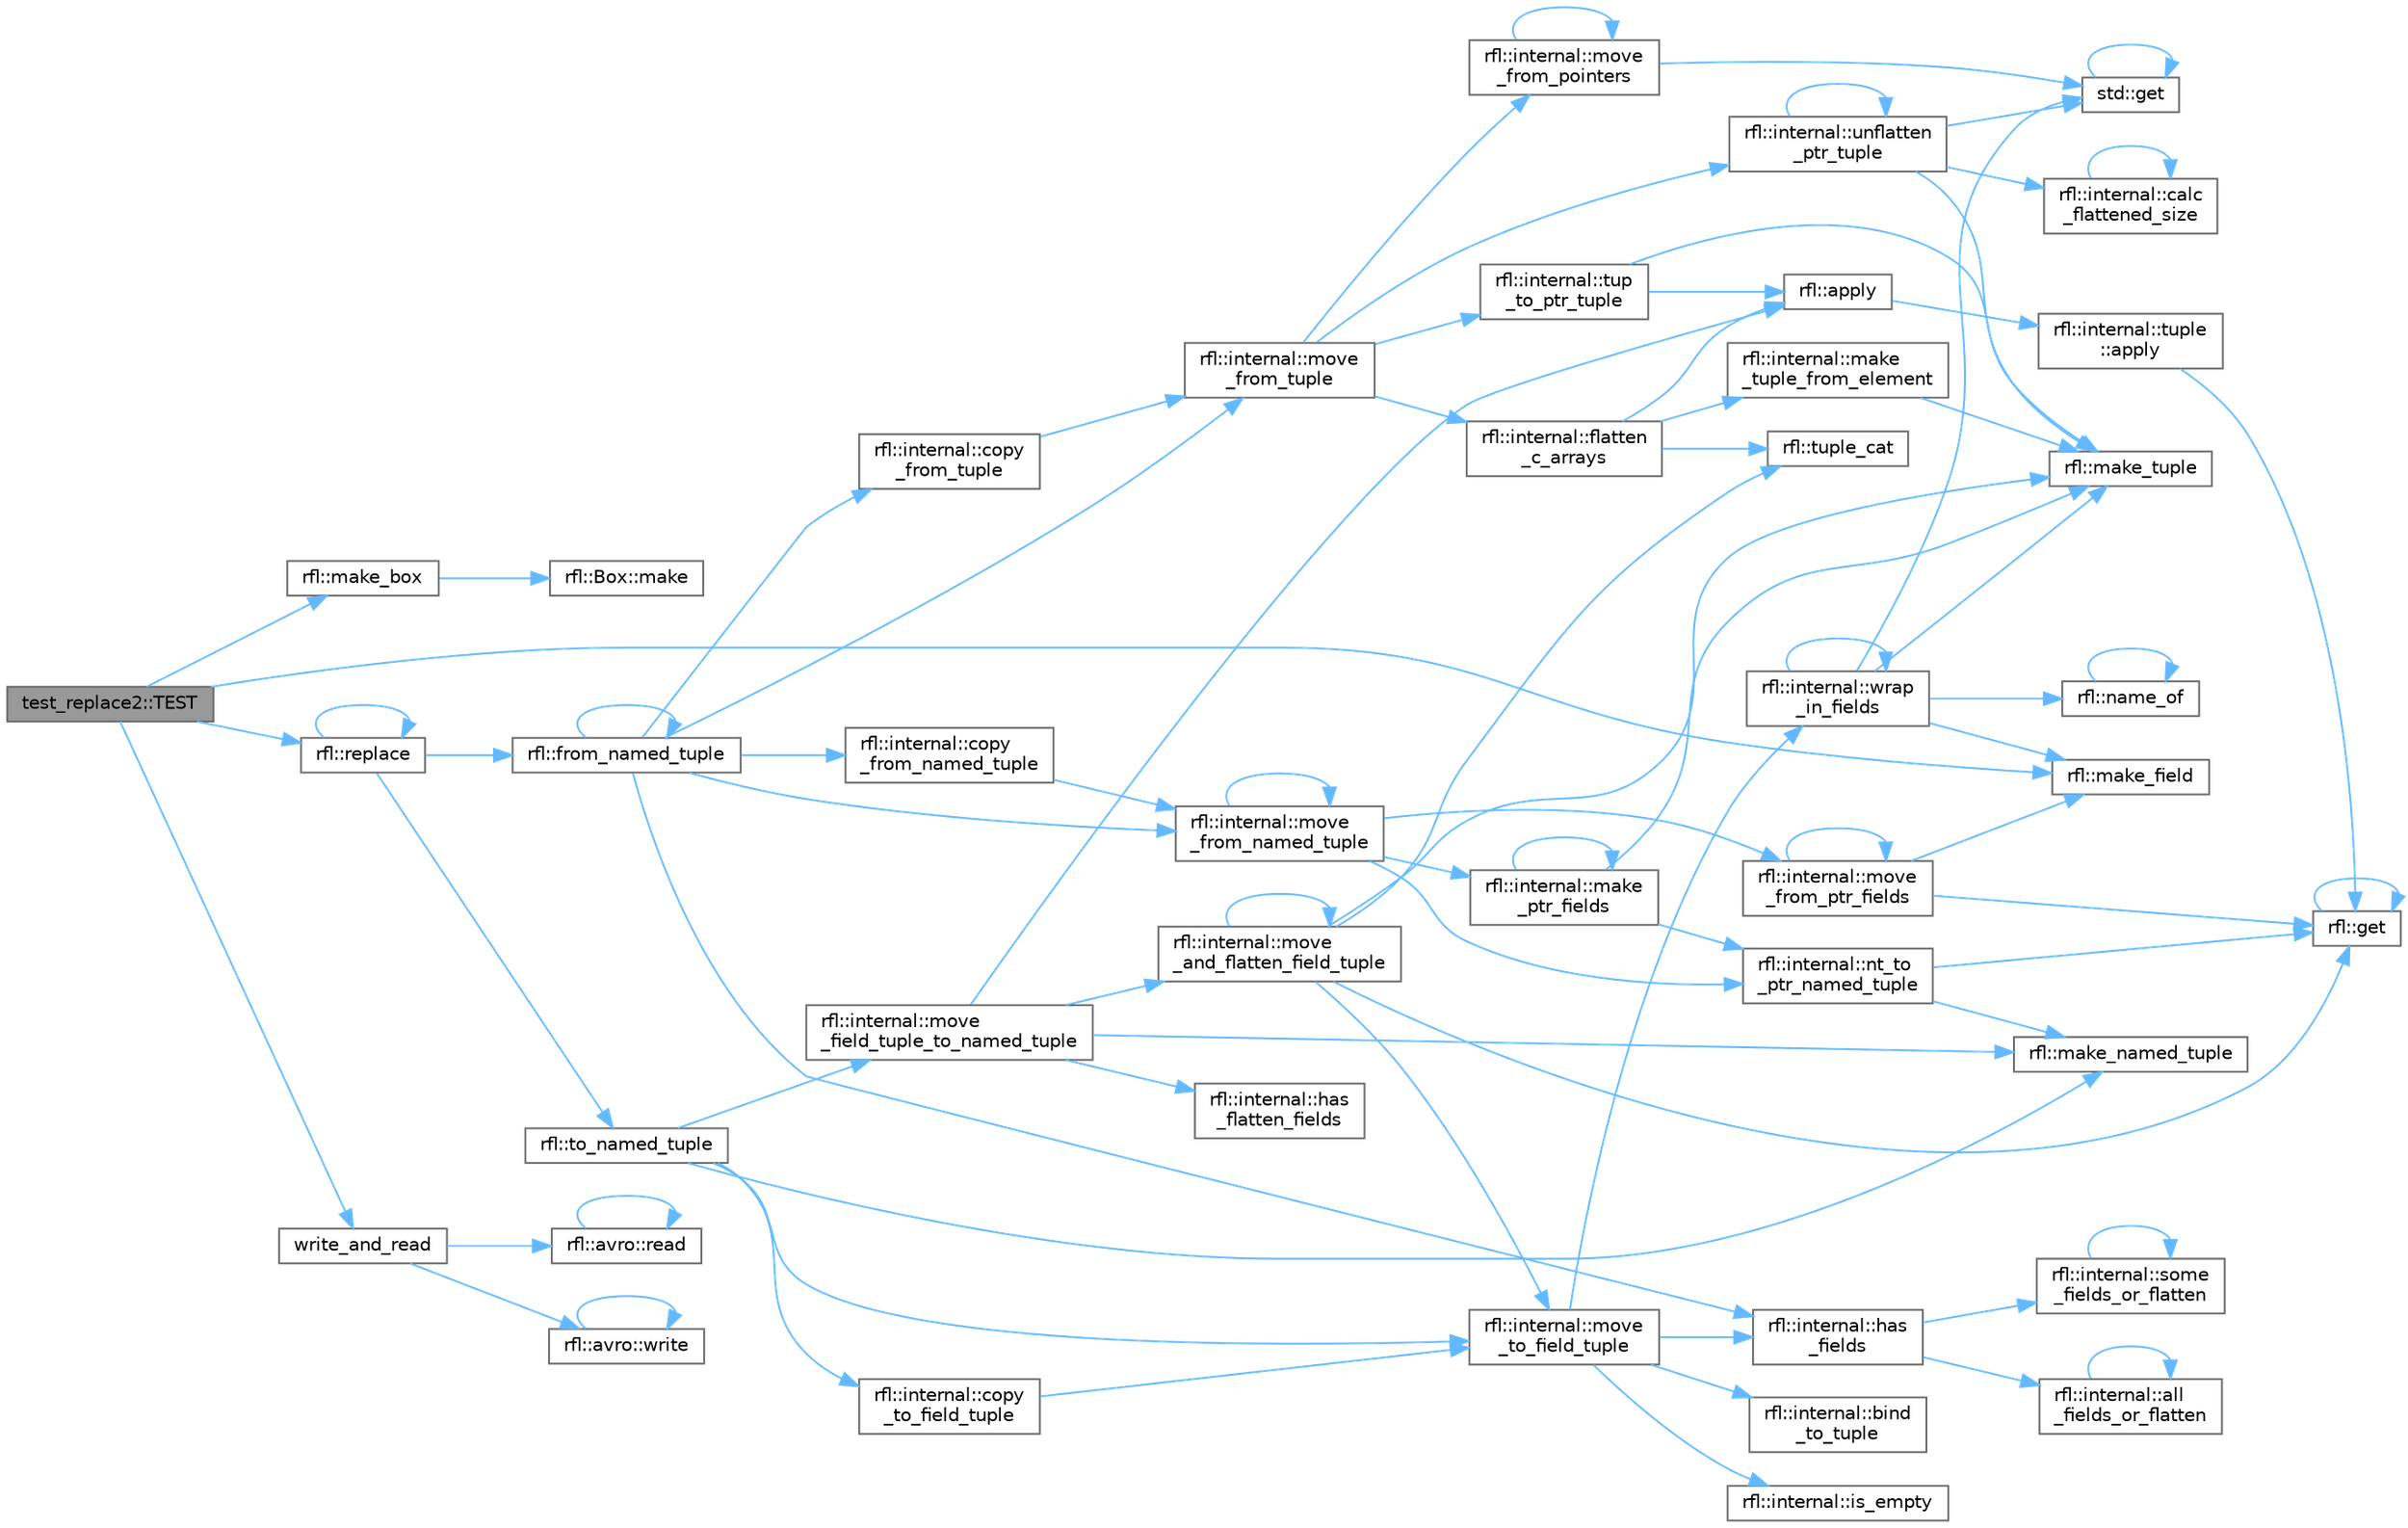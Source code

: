 digraph "test_replace2::TEST"
{
 // LATEX_PDF_SIZE
  bgcolor="transparent";
  edge [fontname=Helvetica,fontsize=10,labelfontname=Helvetica,labelfontsize=10];
  node [fontname=Helvetica,fontsize=10,shape=box,height=0.2,width=0.4];
  rankdir="LR";
  Node1 [id="Node000001",label="test_replace2::TEST",height=0.2,width=0.4,color="gray40", fillcolor="grey60", style="filled", fontcolor="black",tooltip=" "];
  Node1 -> Node2 [id="edge82_Node000001_Node000002",color="steelblue1",style="solid",tooltip=" "];
  Node2 [id="Node000002",label="rfl::make_box",height=0.2,width=0.4,color="grey40", fillcolor="white", style="filled",URL="$namespacerfl.html#abe491c0b107ed7c5e2c8baaf1a116b01",tooltip="Generates a new Ref<T>."];
  Node2 -> Node3 [id="edge83_Node000002_Node000003",color="steelblue1",style="solid",tooltip=" "];
  Node3 [id="Node000003",label="rfl::Box::make",height=0.2,width=0.4,color="grey40", fillcolor="white", style="filled",URL="$classrfl_1_1_box.html#a00858ba6bc2b8eee5fb8117d29be3924",tooltip=" "];
  Node1 -> Node4 [id="edge84_Node000001_Node000004",color="steelblue1",style="solid",tooltip=" "];
  Node4 [id="Node000004",label="rfl::make_field",height=0.2,width=0.4,color="grey40", fillcolor="white", style="filled",URL="$namespacerfl.html#afb5f68a22d5b6a42a5b4477c35559ce9",tooltip=" "];
  Node1 -> Node5 [id="edge85_Node000001_Node000005",color="steelblue1",style="solid",tooltip=" "];
  Node5 [id="Node000005",label="rfl::replace",height=0.2,width=0.4,color="grey40", fillcolor="white", style="filled",URL="$namespacerfl.html#ac4bd3c990469707252d797a9d81a3680",tooltip=" "];
  Node5 -> Node6 [id="edge86_Node000005_Node000006",color="steelblue1",style="solid",tooltip=" "];
  Node6 [id="Node000006",label="rfl::from_named_tuple",height=0.2,width=0.4,color="grey40", fillcolor="white", style="filled",URL="$namespacerfl.html#a5acb20e6bf6611a2a9f26931513b29f7",tooltip="Generates the struct T from a named tuple."];
  Node6 -> Node7 [id="edge87_Node000006_Node000007",color="steelblue1",style="solid",tooltip=" "];
  Node7 [id="Node000007",label="rfl::internal::copy\l_from_named_tuple",height=0.2,width=0.4,color="grey40", fillcolor="white", style="filled",URL="$namespacerfl_1_1internal.html#ab3bd6885f048d2dd9270744a69ab474b",tooltip=" "];
  Node7 -> Node8 [id="edge88_Node000007_Node000008",color="steelblue1",style="solid",tooltip=" "];
  Node8 [id="Node000008",label="rfl::internal::move\l_from_named_tuple",height=0.2,width=0.4,color="grey40", fillcolor="white", style="filled",URL="$namespacerfl_1_1internal.html#ab32dd6fffdd61ee4235ef38c202990c4",tooltip=" "];
  Node8 -> Node9 [id="edge89_Node000008_Node000009",color="steelblue1",style="solid",tooltip=" "];
  Node9 [id="Node000009",label="rfl::internal::make\l_ptr_fields",height=0.2,width=0.4,color="grey40", fillcolor="white", style="filled",URL="$namespacerfl_1_1internal.html#acab75218f966cc941905524aedb58c02",tooltip=" "];
  Node9 -> Node9 [id="edge90_Node000009_Node000009",color="steelblue1",style="solid",tooltip=" "];
  Node9 -> Node10 [id="edge91_Node000009_Node000010",color="steelblue1",style="solid",tooltip=" "];
  Node10 [id="Node000010",label="rfl::make_tuple",height=0.2,width=0.4,color="grey40", fillcolor="white", style="filled",URL="$namespacerfl.html#ac71a9ec8b4d8fd347719083ec38c00f9",tooltip=" "];
  Node9 -> Node11 [id="edge92_Node000009_Node000011",color="steelblue1",style="solid",tooltip=" "];
  Node11 [id="Node000011",label="rfl::internal::nt_to\l_ptr_named_tuple",height=0.2,width=0.4,color="grey40", fillcolor="white", style="filled",URL="$namespacerfl_1_1internal.html#a444ef522c6d66572aa5cd3ccde829885",tooltip=" "];
  Node11 -> Node12 [id="edge93_Node000011_Node000012",color="steelblue1",style="solid",tooltip=" "];
  Node12 [id="Node000012",label="rfl::get",height=0.2,width=0.4,color="grey40", fillcolor="white", style="filled",URL="$namespacerfl.html#ac379420409251e5a3c0bea4a701daf0a",tooltip="Gets a field by index."];
  Node12 -> Node12 [id="edge94_Node000012_Node000012",color="steelblue1",style="solid",tooltip=" "];
  Node11 -> Node13 [id="edge95_Node000011_Node000013",color="steelblue1",style="solid",tooltip=" "];
  Node13 [id="Node000013",label="rfl::make_named_tuple",height=0.2,width=0.4,color="grey40", fillcolor="white", style="filled",URL="$namespacerfl.html#a19523aa875e6c36af474a97f28ed4002",tooltip="Explicit overload for creating empty named tuples."];
  Node8 -> Node8 [id="edge96_Node000008_Node000008",color="steelblue1",style="solid",tooltip=" "];
  Node8 -> Node14 [id="edge97_Node000008_Node000014",color="steelblue1",style="solid",tooltip=" "];
  Node14 [id="Node000014",label="rfl::internal::move\l_from_ptr_fields",height=0.2,width=0.4,color="grey40", fillcolor="white", style="filled",URL="$namespacerfl_1_1internal.html#a03c1925837f521514ca0ea0fbe67d70e",tooltip=" "];
  Node14 -> Node12 [id="edge98_Node000014_Node000012",color="steelblue1",style="solid",tooltip=" "];
  Node14 -> Node4 [id="edge99_Node000014_Node000004",color="steelblue1",style="solid",tooltip=" "];
  Node14 -> Node14 [id="edge100_Node000014_Node000014",color="steelblue1",style="solid",tooltip=" "];
  Node8 -> Node11 [id="edge101_Node000008_Node000011",color="steelblue1",style="solid",tooltip=" "];
  Node6 -> Node15 [id="edge102_Node000006_Node000015",color="steelblue1",style="solid",tooltip=" "];
  Node15 [id="Node000015",label="rfl::internal::copy\l_from_tuple",height=0.2,width=0.4,color="grey40", fillcolor="white", style="filled",URL="$namespacerfl_1_1internal.html#abce9ff0c0618bc65381a2aed73229b55",tooltip=" "];
  Node15 -> Node16 [id="edge103_Node000015_Node000016",color="steelblue1",style="solid",tooltip=" "];
  Node16 [id="Node000016",label="rfl::internal::move\l_from_tuple",height=0.2,width=0.4,color="grey40", fillcolor="white", style="filled",URL="$namespacerfl_1_1internal.html#aa58e4e2d4ccf232ed60b5bea51401016",tooltip=" "];
  Node16 -> Node17 [id="edge104_Node000016_Node000017",color="steelblue1",style="solid",tooltip=" "];
  Node17 [id="Node000017",label="rfl::internal::flatten\l_c_arrays",height=0.2,width=0.4,color="grey40", fillcolor="white", style="filled",URL="$namespacerfl_1_1internal.html#a4dbe8a580a54b7cfff0344890e6392c1",tooltip=" "];
  Node17 -> Node18 [id="edge105_Node000017_Node000018",color="steelblue1",style="solid",tooltip=" "];
  Node18 [id="Node000018",label="rfl::apply",height=0.2,width=0.4,color="grey40", fillcolor="white", style="filled",URL="$namespacerfl.html#aaa94742afd7fde0d6d6cc59ae6d92989",tooltip=" "];
  Node18 -> Node19 [id="edge106_Node000018_Node000019",color="steelblue1",style="solid",tooltip=" "];
  Node19 [id="Node000019",label="rfl::internal::tuple\l::apply",height=0.2,width=0.4,color="grey40", fillcolor="white", style="filled",URL="$namespacerfl_1_1internal_1_1tuple.html#a5fe21ddba2943f200bc6c6e4d8d34e54",tooltip=" "];
  Node19 -> Node12 [id="edge107_Node000019_Node000012",color="steelblue1",style="solid",tooltip=" "];
  Node17 -> Node20 [id="edge108_Node000017_Node000020",color="steelblue1",style="solid",tooltip=" "];
  Node20 [id="Node000020",label="rfl::internal::make\l_tuple_from_element",height=0.2,width=0.4,color="grey40", fillcolor="white", style="filled",URL="$namespacerfl_1_1internal.html#abdf5e2782f11539609e4a3c769c48cd2",tooltip=" "];
  Node20 -> Node10 [id="edge109_Node000020_Node000010",color="steelblue1",style="solid",tooltip=" "];
  Node17 -> Node21 [id="edge110_Node000017_Node000021",color="steelblue1",style="solid",tooltip=" "];
  Node21 [id="Node000021",label="rfl::tuple_cat",height=0.2,width=0.4,color="grey40", fillcolor="white", style="filled",URL="$namespacerfl.html#ad4738e8acd2a03b1b2b01c6caa6b27e9",tooltip=" "];
  Node16 -> Node22 [id="edge111_Node000016_Node000022",color="steelblue1",style="solid",tooltip=" "];
  Node22 [id="Node000022",label="rfl::internal::move\l_from_pointers",height=0.2,width=0.4,color="grey40", fillcolor="white", style="filled",URL="$namespacerfl_1_1internal.html#ace41c57eb82cbceca911725521ec6eff",tooltip=" "];
  Node22 -> Node23 [id="edge112_Node000022_Node000023",color="steelblue1",style="solid",tooltip=" "];
  Node23 [id="Node000023",label="std::get",height=0.2,width=0.4,color="grey40", fillcolor="white", style="filled",URL="$namespacestd.html#aae41d8280b7ccc3f0e0a0be2dab21c8f",tooltip="Gets an element by index."];
  Node23 -> Node23 [id="edge113_Node000023_Node000023",color="steelblue1",style="solid",tooltip=" "];
  Node22 -> Node22 [id="edge114_Node000022_Node000022",color="steelblue1",style="solid",tooltip=" "];
  Node16 -> Node24 [id="edge115_Node000016_Node000024",color="steelblue1",style="solid",tooltip=" "];
  Node24 [id="Node000024",label="rfl::internal::tup\l_to_ptr_tuple",height=0.2,width=0.4,color="grey40", fillcolor="white", style="filled",URL="$namespacerfl_1_1internal.html#a6dffe4ba803a8738d1627a1037a5cd20",tooltip=" "];
  Node24 -> Node18 [id="edge116_Node000024_Node000018",color="steelblue1",style="solid",tooltip=" "];
  Node24 -> Node10 [id="edge117_Node000024_Node000010",color="steelblue1",style="solid",tooltip=" "];
  Node16 -> Node25 [id="edge118_Node000016_Node000025",color="steelblue1",style="solid",tooltip=" "];
  Node25 [id="Node000025",label="rfl::internal::unflatten\l_ptr_tuple",height=0.2,width=0.4,color="grey40", fillcolor="white", style="filled",URL="$namespacerfl_1_1internal.html#a85ffc3e445fc4ada6bfb09252d6dfc10",tooltip=" "];
  Node25 -> Node26 [id="edge119_Node000025_Node000026",color="steelblue1",style="solid",tooltip=" "];
  Node26 [id="Node000026",label="rfl::internal::calc\l_flattened_size",height=0.2,width=0.4,color="grey40", fillcolor="white", style="filled",URL="$namespacerfl_1_1internal.html#aeafc3ac45eed08b93136a6cee55e2c2a",tooltip=" "];
  Node26 -> Node26 [id="edge120_Node000026_Node000026",color="steelblue1",style="solid",tooltip=" "];
  Node25 -> Node23 [id="edge121_Node000025_Node000023",color="steelblue1",style="solid",tooltip=" "];
  Node25 -> Node10 [id="edge122_Node000025_Node000010",color="steelblue1",style="solid",tooltip=" "];
  Node25 -> Node25 [id="edge123_Node000025_Node000025",color="steelblue1",style="solid",tooltip=" "];
  Node6 -> Node6 [id="edge124_Node000006_Node000006",color="steelblue1",style="solid",tooltip=" "];
  Node6 -> Node27 [id="edge125_Node000006_Node000027",color="steelblue1",style="solid",tooltip=" "];
  Node27 [id="Node000027",label="rfl::internal::has\l_fields",height=0.2,width=0.4,color="grey40", fillcolor="white", style="filled",URL="$namespacerfl_1_1internal.html#a4bf6ff2224c907a5df21f524e650fd17",tooltip=" "];
  Node27 -> Node28 [id="edge126_Node000027_Node000028",color="steelblue1",style="solid",tooltip=" "];
  Node28 [id="Node000028",label="rfl::internal::all\l_fields_or_flatten",height=0.2,width=0.4,color="grey40", fillcolor="white", style="filled",URL="$namespacerfl_1_1internal.html#a012b9c8f5d6103eb084598eca9f9f631",tooltip=" "];
  Node28 -> Node28 [id="edge127_Node000028_Node000028",color="steelblue1",style="solid",tooltip=" "];
  Node27 -> Node29 [id="edge128_Node000027_Node000029",color="steelblue1",style="solid",tooltip=" "];
  Node29 [id="Node000029",label="rfl::internal::some\l_fields_or_flatten",height=0.2,width=0.4,color="grey40", fillcolor="white", style="filled",URL="$namespacerfl_1_1internal.html#a71c929c1a514d827549eb15d4355de92",tooltip=" "];
  Node29 -> Node29 [id="edge129_Node000029_Node000029",color="steelblue1",style="solid",tooltip=" "];
  Node6 -> Node8 [id="edge130_Node000006_Node000008",color="steelblue1",style="solid",tooltip=" "];
  Node6 -> Node16 [id="edge131_Node000006_Node000016",color="steelblue1",style="solid",tooltip=" "];
  Node5 -> Node5 [id="edge132_Node000005_Node000005",color="steelblue1",style="solid",tooltip=" "];
  Node5 -> Node30 [id="edge133_Node000005_Node000030",color="steelblue1",style="solid",tooltip=" "];
  Node30 [id="Node000030",label="rfl::to_named_tuple",height=0.2,width=0.4,color="grey40", fillcolor="white", style="filled",URL="$namespacerfl.html#a7d112596ec25825815ee5b2cae093110",tooltip=" "];
  Node30 -> Node31 [id="edge134_Node000030_Node000031",color="steelblue1",style="solid",tooltip=" "];
  Node31 [id="Node000031",label="rfl::internal::copy\l_to_field_tuple",height=0.2,width=0.4,color="grey40", fillcolor="white", style="filled",URL="$namespacerfl_1_1internal.html#a46cd2d50b0559636f35a90dcc4208f1a",tooltip=" "];
  Node31 -> Node32 [id="edge135_Node000031_Node000032",color="steelblue1",style="solid",tooltip=" "];
  Node32 [id="Node000032",label="rfl::internal::move\l_to_field_tuple",height=0.2,width=0.4,color="grey40", fillcolor="white", style="filled",URL="$namespacerfl_1_1internal.html#aeafe6541ca2d6733d59118ea9657d465",tooltip=" "];
  Node32 -> Node33 [id="edge136_Node000032_Node000033",color="steelblue1",style="solid",tooltip=" "];
  Node33 [id="Node000033",label="rfl::internal::bind\l_to_tuple",height=0.2,width=0.4,color="grey40", fillcolor="white", style="filled",URL="$namespacerfl_1_1internal.html#aaccfbbd07ded0a84498cea052cb3d443",tooltip=" "];
  Node32 -> Node27 [id="edge137_Node000032_Node000027",color="steelblue1",style="solid",tooltip=" "];
  Node32 -> Node34 [id="edge138_Node000032_Node000034",color="steelblue1",style="solid",tooltip=" "];
  Node34 [id="Node000034",label="rfl::internal::is_empty",height=0.2,width=0.4,color="grey40", fillcolor="white", style="filled",URL="$namespacerfl_1_1internal.html#a818161434e9e7892d403a7c92d7268fe",tooltip=" "];
  Node32 -> Node35 [id="edge139_Node000032_Node000035",color="steelblue1",style="solid",tooltip=" "];
  Node35 [id="Node000035",label="rfl::internal::wrap\l_in_fields",height=0.2,width=0.4,color="grey40", fillcolor="white", style="filled",URL="$namespacerfl_1_1internal.html#a75a4f615c45abce17e710e72514498d7",tooltip=" "];
  Node35 -> Node23 [id="edge140_Node000035_Node000023",color="steelblue1",style="solid",tooltip=" "];
  Node35 -> Node4 [id="edge141_Node000035_Node000004",color="steelblue1",style="solid",tooltip=" "];
  Node35 -> Node10 [id="edge142_Node000035_Node000010",color="steelblue1",style="solid",tooltip=" "];
  Node35 -> Node36 [id="edge143_Node000035_Node000036",color="steelblue1",style="solid",tooltip=" "];
  Node36 [id="Node000036",label="rfl::name_of",height=0.2,width=0.4,color="grey40", fillcolor="white", style="filled",URL="$namespacerfl.html#a90efd0c5575582354c25333fa30a8013",tooltip="Helper function to retrieve a name at compile time."];
  Node36 -> Node36 [id="edge144_Node000036_Node000036",color="steelblue1",style="solid",tooltip=" "];
  Node35 -> Node35 [id="edge145_Node000035_Node000035",color="steelblue1",style="solid",tooltip=" "];
  Node30 -> Node13 [id="edge146_Node000030_Node000013",color="steelblue1",style="solid",tooltip=" "];
  Node30 -> Node37 [id="edge147_Node000030_Node000037",color="steelblue1",style="solid",tooltip=" "];
  Node37 [id="Node000037",label="rfl::internal::move\l_field_tuple_to_named_tuple",height=0.2,width=0.4,color="grey40", fillcolor="white", style="filled",URL="$namespacerfl_1_1internal.html#ac9de9bd1edbac39d2cd1373bf84b9869",tooltip=" "];
  Node37 -> Node18 [id="edge148_Node000037_Node000018",color="steelblue1",style="solid",tooltip=" "];
  Node37 -> Node38 [id="edge149_Node000037_Node000038",color="steelblue1",style="solid",tooltip=" "];
  Node38 [id="Node000038",label="rfl::internal::has\l_flatten_fields",height=0.2,width=0.4,color="grey40", fillcolor="white", style="filled",URL="$namespacerfl_1_1internal.html#a60f5d02505f61eabff343c2f5e9c7dbe",tooltip=" "];
  Node37 -> Node13 [id="edge150_Node000037_Node000013",color="steelblue1",style="solid",tooltip=" "];
  Node37 -> Node39 [id="edge151_Node000037_Node000039",color="steelblue1",style="solid",tooltip=" "];
  Node39 [id="Node000039",label="rfl::internal::move\l_and_flatten_field_tuple",height=0.2,width=0.4,color="grey40", fillcolor="white", style="filled",URL="$namespacerfl_1_1internal.html#a2fabc9931d7056ee512c49678deb9505",tooltip=" "];
  Node39 -> Node12 [id="edge152_Node000039_Node000012",color="steelblue1",style="solid",tooltip=" "];
  Node39 -> Node10 [id="edge153_Node000039_Node000010",color="steelblue1",style="solid",tooltip=" "];
  Node39 -> Node39 [id="edge154_Node000039_Node000039",color="steelblue1",style="solid",tooltip=" "];
  Node39 -> Node32 [id="edge155_Node000039_Node000032",color="steelblue1",style="solid",tooltip=" "];
  Node39 -> Node21 [id="edge156_Node000039_Node000021",color="steelblue1",style="solid",tooltip=" "];
  Node30 -> Node32 [id="edge157_Node000030_Node000032",color="steelblue1",style="solid",tooltip=" "];
  Node1 -> Node40 [id="edge158_Node000001_Node000040",color="steelblue1",style="solid",tooltip=" "];
  Node40 [id="Node000040",label="write_and_read",height=0.2,width=0.4,color="grey40", fillcolor="white", style="filled",URL="$avro_2write__and__read_8hpp.html#afbf9dc00f8e3fd7cabcd088b57e4e638",tooltip=" "];
  Node40 -> Node41 [id="edge159_Node000040_Node000041",color="steelblue1",style="solid",tooltip=" "];
  Node41 [id="Node000041",label="rfl::avro::read",height=0.2,width=0.4,color="grey40", fillcolor="white", style="filled",URL="$namespacerfl_1_1avro.html#aea11cfdc519efbaee04bd766ce499db1",tooltip="Parses an object from a AVRO var."];
  Node41 -> Node41 [id="edge160_Node000041_Node000041",color="steelblue1",style="solid",tooltip=" "];
  Node40 -> Node42 [id="edge161_Node000040_Node000042",color="steelblue1",style="solid",tooltip=" "];
  Node42 [id="Node000042",label="rfl::avro::write",height=0.2,width=0.4,color="grey40", fillcolor="white", style="filled",URL="$namespacerfl_1_1avro.html#a35363ef7356277226dac5c8cb4fb6b4a",tooltip="Returns AVRO bytes."];
  Node42 -> Node42 [id="edge162_Node000042_Node000042",color="steelblue1",style="solid",tooltip=" "];
}
